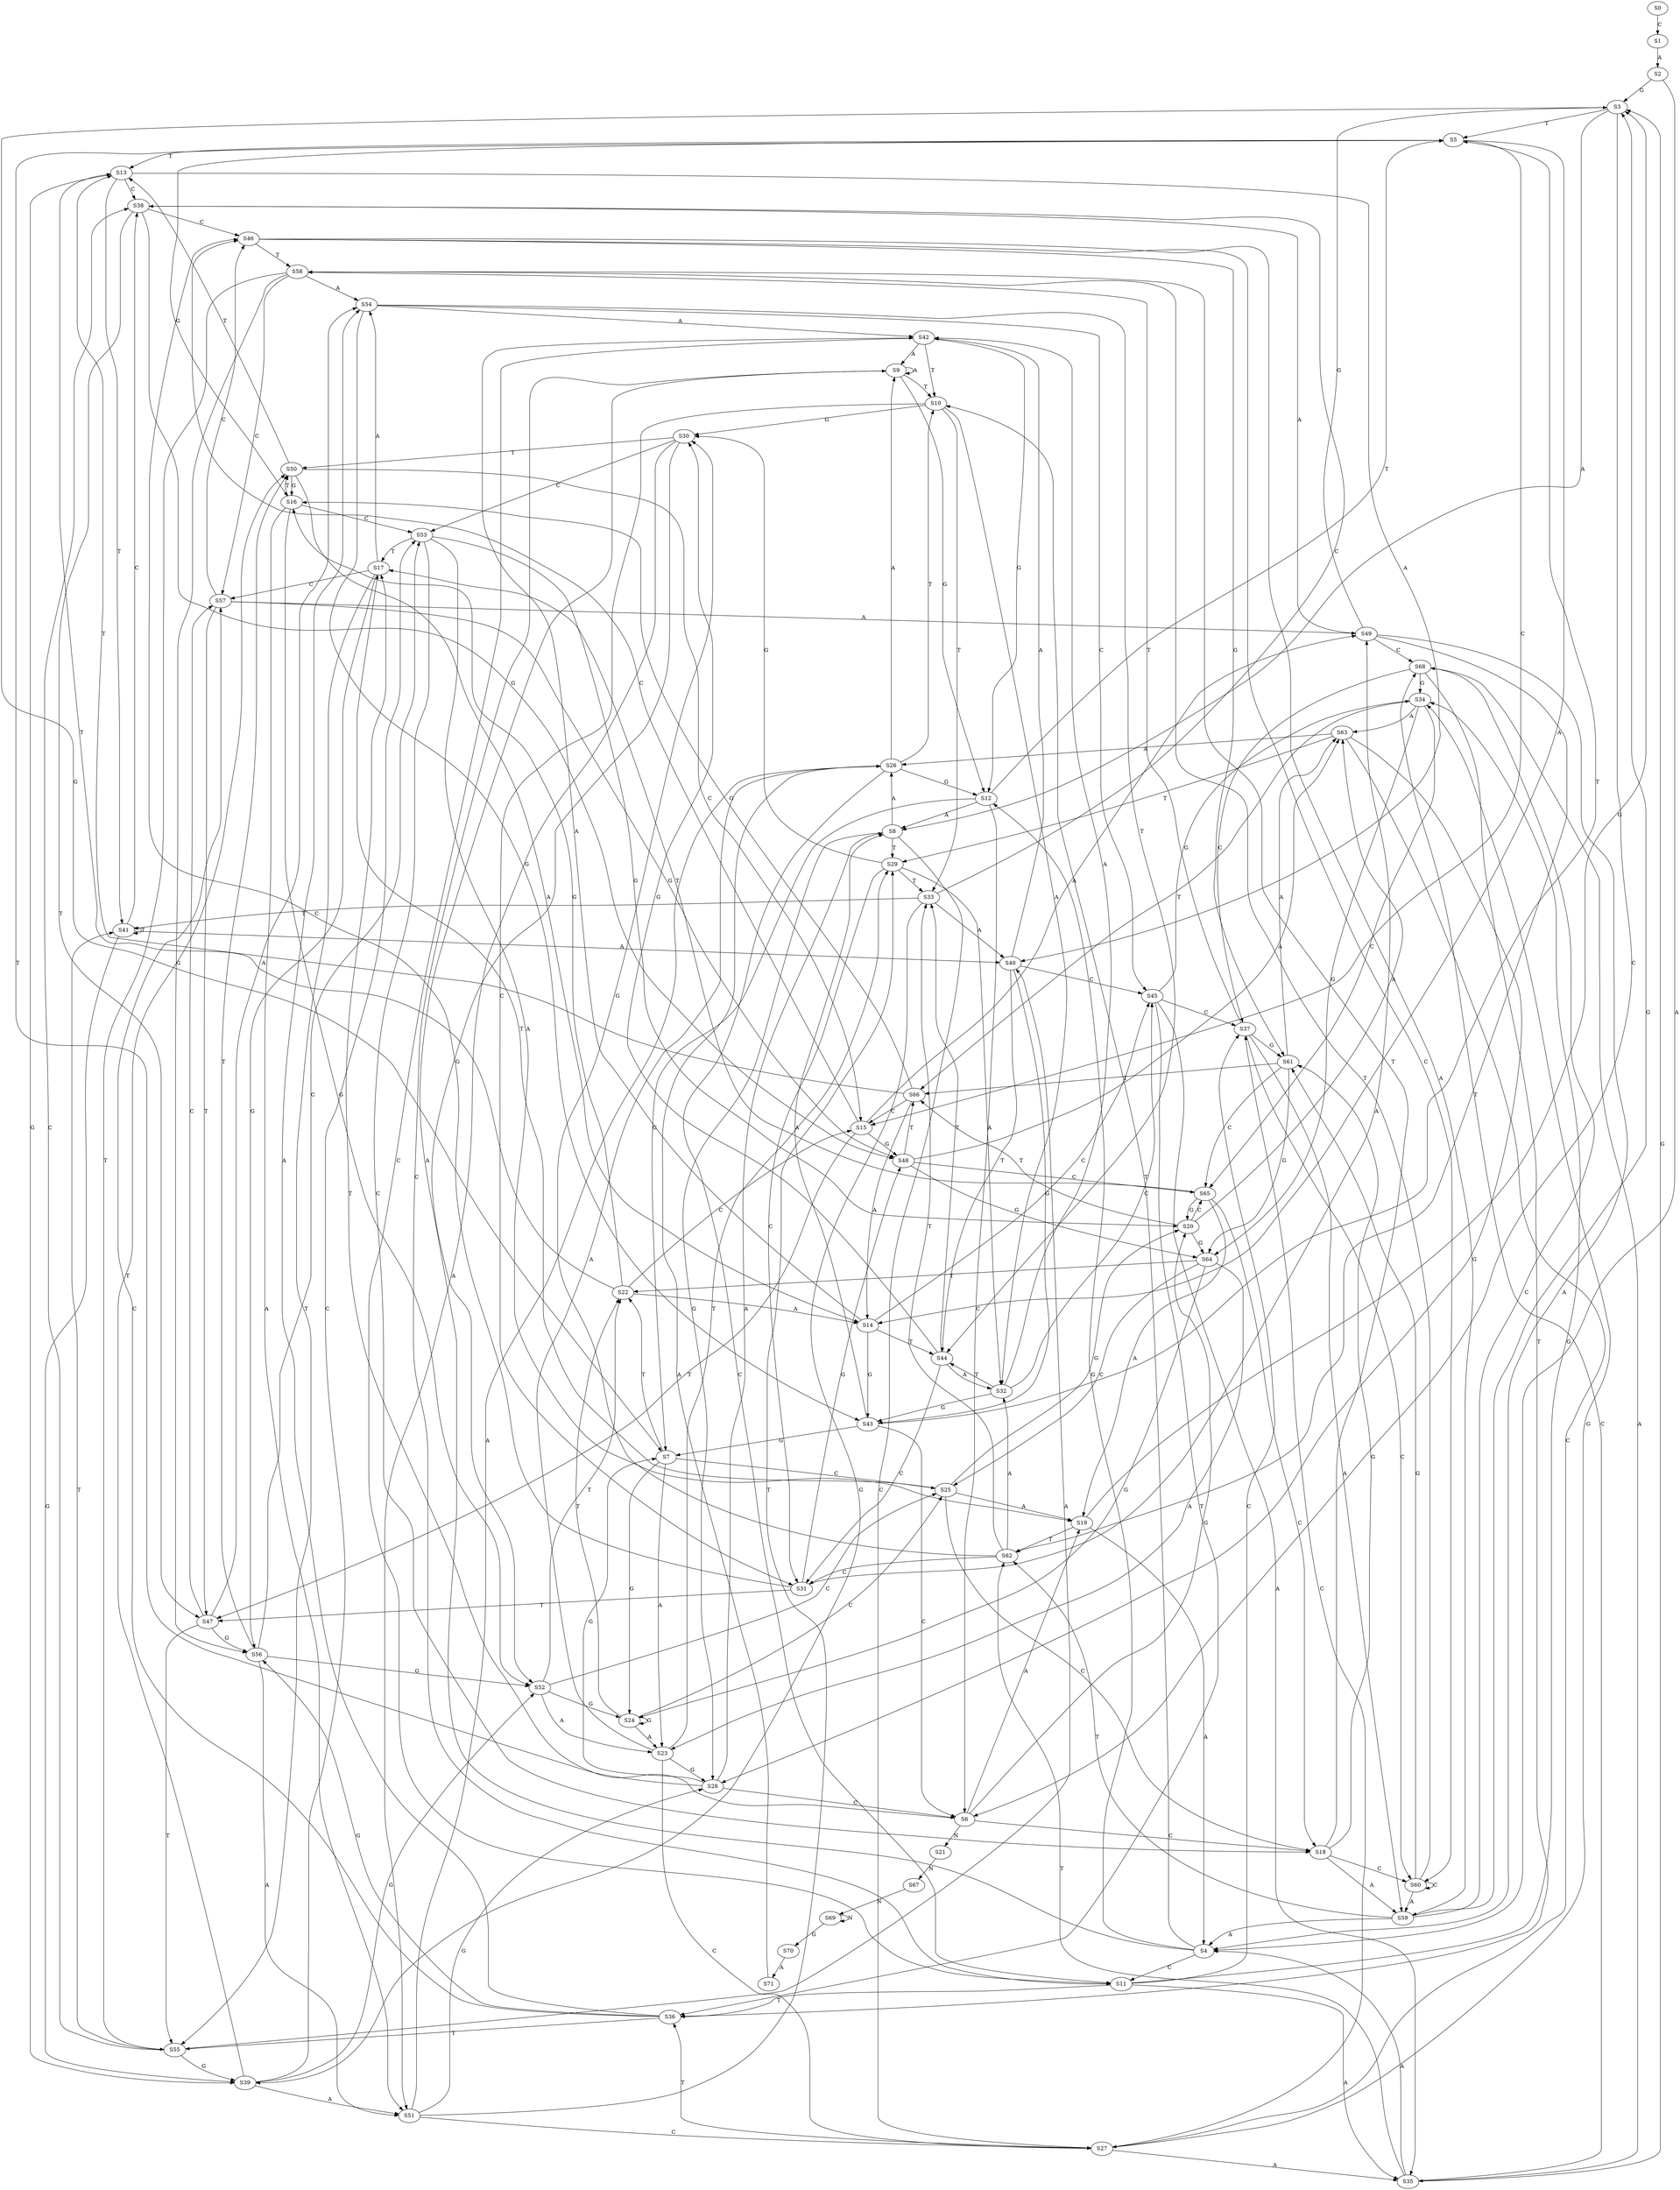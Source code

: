 strict digraph  {
	S0 -> S1 [ label = C ];
	S1 -> S2 [ label = A ];
	S2 -> S3 [ label = G ];
	S2 -> S4 [ label = A ];
	S3 -> S5 [ label = T ];
	S3 -> S6 [ label = C ];
	S3 -> S7 [ label = G ];
	S3 -> S8 [ label = A ];
	S4 -> S9 [ label = A ];
	S4 -> S10 [ label = T ];
	S4 -> S11 [ label = C ];
	S4 -> S12 [ label = G ];
	S5 -> S13 [ label = T ];
	S5 -> S14 [ label = A ];
	S5 -> S15 [ label = C ];
	S5 -> S16 [ label = G ];
	S6 -> S17 [ label = T ];
	S6 -> S18 [ label = C ];
	S6 -> S19 [ label = A ];
	S6 -> S20 [ label = G ];
	S6 -> S21 [ label = N ];
	S7 -> S22 [ label = T ];
	S7 -> S23 [ label = A ];
	S7 -> S24 [ label = G ];
	S7 -> S25 [ label = C ];
	S8 -> S26 [ label = A ];
	S8 -> S27 [ label = C ];
	S8 -> S28 [ label = G ];
	S8 -> S29 [ label = T ];
	S9 -> S12 [ label = G ];
	S9 -> S11 [ label = C ];
	S9 -> S9 [ label = A ];
	S9 -> S10 [ label = T ];
	S10 -> S30 [ label = G ];
	S10 -> S31 [ label = C ];
	S10 -> S32 [ label = A ];
	S10 -> S33 [ label = T ];
	S11 -> S34 [ label = G ];
	S11 -> S35 [ label = A ];
	S11 -> S36 [ label = T ];
	S11 -> S37 [ label = C ];
	S12 -> S5 [ label = T ];
	S12 -> S8 [ label = A ];
	S12 -> S7 [ label = G ];
	S12 -> S6 [ label = C ];
	S13 -> S38 [ label = C ];
	S13 -> S39 [ label = G ];
	S13 -> S40 [ label = A ];
	S13 -> S41 [ label = T ];
	S14 -> S42 [ label = A ];
	S14 -> S43 [ label = G ];
	S14 -> S44 [ label = T ];
	S14 -> S45 [ label = C ];
	S15 -> S46 [ label = C ];
	S15 -> S47 [ label = T ];
	S15 -> S48 [ label = G ];
	S15 -> S49 [ label = A ];
	S16 -> S50 [ label = T ];
	S16 -> S51 [ label = A ];
	S16 -> S52 [ label = G ];
	S16 -> S53 [ label = C ];
	S17 -> S54 [ label = A ];
	S17 -> S55 [ label = T ];
	S17 -> S56 [ label = G ];
	S17 -> S57 [ label = C ];
	S18 -> S58 [ label = T ];
	S18 -> S59 [ label = A ];
	S18 -> S60 [ label = C ];
	S18 -> S61 [ label = G ];
	S19 -> S4 [ label = A ];
	S19 -> S3 [ label = G ];
	S19 -> S62 [ label = T ];
	S20 -> S63 [ label = A ];
	S20 -> S64 [ label = G ];
	S20 -> S65 [ label = C ];
	S20 -> S66 [ label = T ];
	S21 -> S67 [ label = N ];
	S22 -> S16 [ label = G ];
	S22 -> S13 [ label = T ];
	S22 -> S15 [ label = C ];
	S22 -> S14 [ label = A ];
	S23 -> S27 [ label = C ];
	S23 -> S26 [ label = A ];
	S23 -> S28 [ label = G ];
	S23 -> S29 [ label = T ];
	S24 -> S23 [ label = A ];
	S24 -> S24 [ label = G ];
	S24 -> S25 [ label = C ];
	S24 -> S22 [ label = T ];
	S25 -> S17 [ label = T ];
	S25 -> S20 [ label = G ];
	S25 -> S19 [ label = A ];
	S25 -> S18 [ label = C ];
	S26 -> S12 [ label = G ];
	S26 -> S11 [ label = C ];
	S26 -> S10 [ label = T ];
	S26 -> S9 [ label = A ];
	S27 -> S37 [ label = C ];
	S27 -> S36 [ label = T ];
	S27 -> S34 [ label = G ];
	S27 -> S35 [ label = A ];
	S28 -> S8 [ label = A ];
	S28 -> S6 [ label = C ];
	S28 -> S7 [ label = G ];
	S28 -> S5 [ label = T ];
	S29 -> S33 [ label = T ];
	S29 -> S32 [ label = A ];
	S29 -> S31 [ label = C ];
	S29 -> S30 [ label = G ];
	S30 -> S53 [ label = C ];
	S30 -> S51 [ label = A ];
	S30 -> S50 [ label = T ];
	S30 -> S52 [ label = G ];
	S31 -> S48 [ label = G ];
	S31 -> S46 [ label = C ];
	S31 -> S47 [ label = T ];
	S31 -> S49 [ label = A ];
	S32 -> S43 [ label = G ];
	S32 -> S45 [ label = C ];
	S32 -> S42 [ label = A ];
	S32 -> S44 [ label = T ];
	S33 -> S41 [ label = T ];
	S33 -> S38 [ label = C ];
	S33 -> S40 [ label = A ];
	S33 -> S39 [ label = G ];
	S34 -> S65 [ label = C ];
	S34 -> S64 [ label = G ];
	S34 -> S63 [ label = A ];
	S34 -> S66 [ label = T ];
	S35 -> S4 [ label = A ];
	S35 -> S3 [ label = G ];
	S35 -> S68 [ label = C ];
	S35 -> S62 [ label = T ];
	S36 -> S55 [ label = T ];
	S36 -> S54 [ label = A ];
	S36 -> S57 [ label = C ];
	S36 -> S56 [ label = G ];
	S37 -> S58 [ label = T ];
	S37 -> S60 [ label = C ];
	S37 -> S59 [ label = A ];
	S37 -> S61 [ label = G ];
	S38 -> S48 [ label = G ];
	S38 -> S49 [ label = A ];
	S38 -> S46 [ label = C ];
	S38 -> S47 [ label = T ];
	S39 -> S52 [ label = G ];
	S39 -> S50 [ label = T ];
	S39 -> S51 [ label = A ];
	S39 -> S53 [ label = C ];
	S40 -> S42 [ label = A ];
	S40 -> S44 [ label = T ];
	S40 -> S45 [ label = C ];
	S40 -> S43 [ label = G ];
	S41 -> S40 [ label = A ];
	S41 -> S38 [ label = C ];
	S41 -> S39 [ label = G ];
	S41 -> S41 [ label = T ];
	S42 -> S9 [ label = A ];
	S42 -> S12 [ label = G ];
	S42 -> S10 [ label = T ];
	S42 -> S11 [ label = C ];
	S43 -> S5 [ label = T ];
	S43 -> S8 [ label = A ];
	S43 -> S6 [ label = C ];
	S43 -> S7 [ label = G ];
	S44 -> S33 [ label = T ];
	S44 -> S31 [ label = C ];
	S44 -> S32 [ label = A ];
	S44 -> S30 [ label = G ];
	S45 -> S35 [ label = A ];
	S45 -> S37 [ label = C ];
	S45 -> S36 [ label = T ];
	S45 -> S34 [ label = G ];
	S46 -> S58 [ label = T ];
	S46 -> S60 [ label = C ];
	S46 -> S61 [ label = G ];
	S46 -> S59 [ label = A ];
	S47 -> S54 [ label = A ];
	S47 -> S56 [ label = G ];
	S47 -> S57 [ label = C ];
	S47 -> S55 [ label = T ];
	S48 -> S63 [ label = A ];
	S48 -> S64 [ label = G ];
	S48 -> S66 [ label = T ];
	S48 -> S65 [ label = C ];
	S49 -> S4 [ label = A ];
	S49 -> S3 [ label = G ];
	S49 -> S68 [ label = C ];
	S49 -> S62 [ label = T ];
	S50 -> S14 [ label = A ];
	S50 -> S13 [ label = T ];
	S50 -> S15 [ label = C ];
	S50 -> S16 [ label = G ];
	S51 -> S28 [ label = G ];
	S51 -> S27 [ label = C ];
	S51 -> S29 [ label = T ];
	S51 -> S26 [ label = A ];
	S52 -> S23 [ label = A ];
	S52 -> S22 [ label = T ];
	S52 -> S25 [ label = C ];
	S52 -> S24 [ label = G ];
	S53 -> S18 [ label = C ];
	S53 -> S17 [ label = T ];
	S53 -> S20 [ label = G ];
	S53 -> S19 [ label = A ];
	S54 -> S42 [ label = A ];
	S54 -> S45 [ label = C ];
	S54 -> S43 [ label = G ];
	S54 -> S44 [ label = T ];
	S55 -> S38 [ label = C ];
	S55 -> S39 [ label = G ];
	S55 -> S41 [ label = T ];
	S55 -> S40 [ label = A ];
	S56 -> S52 [ label = G ];
	S56 -> S50 [ label = T ];
	S56 -> S51 [ label = A ];
	S56 -> S53 [ label = C ];
	S57 -> S46 [ label = C ];
	S57 -> S49 [ label = A ];
	S57 -> S48 [ label = G ];
	S57 -> S47 [ label = T ];
	S58 -> S54 [ label = A ];
	S58 -> S55 [ label = T ];
	S58 -> S57 [ label = C ];
	S58 -> S56 [ label = G ];
	S59 -> S4 [ label = A ];
	S59 -> S62 [ label = T ];
	S59 -> S68 [ label = C ];
	S59 -> S3 [ label = G ];
	S60 -> S59 [ label = A ];
	S60 -> S58 [ label = T ];
	S60 -> S60 [ label = C ];
	S60 -> S61 [ label = G ];
	S61 -> S64 [ label = G ];
	S61 -> S66 [ label = T ];
	S61 -> S63 [ label = A ];
	S61 -> S65 [ label = C ];
	S62 -> S30 [ label = G ];
	S62 -> S32 [ label = A ];
	S62 -> S33 [ label = T ];
	S62 -> S31 [ label = C ];
	S63 -> S28 [ label = G ];
	S63 -> S26 [ label = A ];
	S63 -> S27 [ label = C ];
	S63 -> S29 [ label = T ];
	S64 -> S22 [ label = T ];
	S64 -> S24 [ label = G ];
	S64 -> S23 [ label = A ];
	S64 -> S25 [ label = C ];
	S65 -> S18 [ label = C ];
	S65 -> S19 [ label = A ];
	S65 -> S20 [ label = G ];
	S65 -> S17 [ label = T ];
	S66 -> S15 [ label = C ];
	S66 -> S16 [ label = G ];
	S66 -> S14 [ label = A ];
	S66 -> S13 [ label = T ];
	S67 -> S69 [ label = N ];
	S68 -> S37 [ label = C ];
	S68 -> S36 [ label = T ];
	S68 -> S34 [ label = G ];
	S68 -> S35 [ label = A ];
	S69 -> S70 [ label = G ];
	S69 -> S69 [ label = N ];
	S70 -> S71 [ label = A ];
	S71 -> S26 [ label = A ];
}
